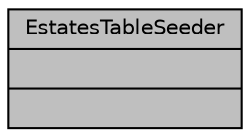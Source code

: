 digraph "EstatesTableSeeder"
{
 // LATEX_PDF_SIZE
  bgcolor="transparent";
  edge [fontname="Helvetica",fontsize="10",labelfontname="Helvetica",labelfontsize="10"];
  node [fontname="Helvetica",fontsize="10",shape=record];
  Node1 [label="{EstatesTableSeeder\n||}",height=0.2,width=0.4,color="black", fillcolor="grey75", style="filled", fontcolor="black",tooltip="Información por defecto para Estados."];
}
